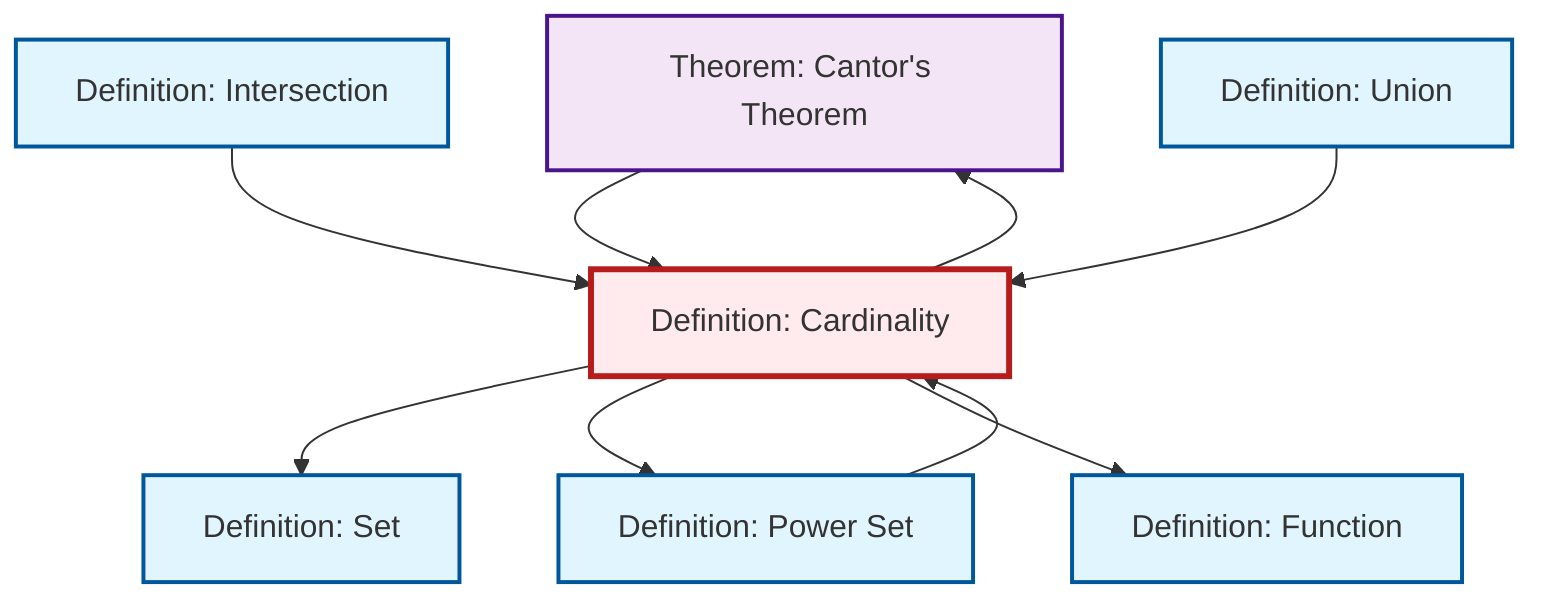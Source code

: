graph TD
    classDef definition fill:#e1f5fe,stroke:#01579b,stroke-width:2px
    classDef theorem fill:#f3e5f5,stroke:#4a148c,stroke-width:2px
    classDef axiom fill:#fff3e0,stroke:#e65100,stroke-width:2px
    classDef example fill:#e8f5e9,stroke:#1b5e20,stroke-width:2px
    classDef current fill:#ffebee,stroke:#b71c1c,stroke-width:3px
    thm-cantor["Theorem: Cantor's Theorem"]:::theorem
    def-cardinality["Definition: Cardinality"]:::definition
    def-power-set["Definition: Power Set"]:::definition
    def-union["Definition: Union"]:::definition
    def-intersection["Definition: Intersection"]:::definition
    def-set["Definition: Set"]:::definition
    def-function["Definition: Function"]:::definition
    def-cardinality --> thm-cantor
    thm-cantor --> def-cardinality
    def-cardinality --> def-set
    def-cardinality --> def-power-set
    def-cardinality --> def-function
    def-power-set --> def-cardinality
    def-intersection --> def-cardinality
    def-union --> def-cardinality
    class def-cardinality current
